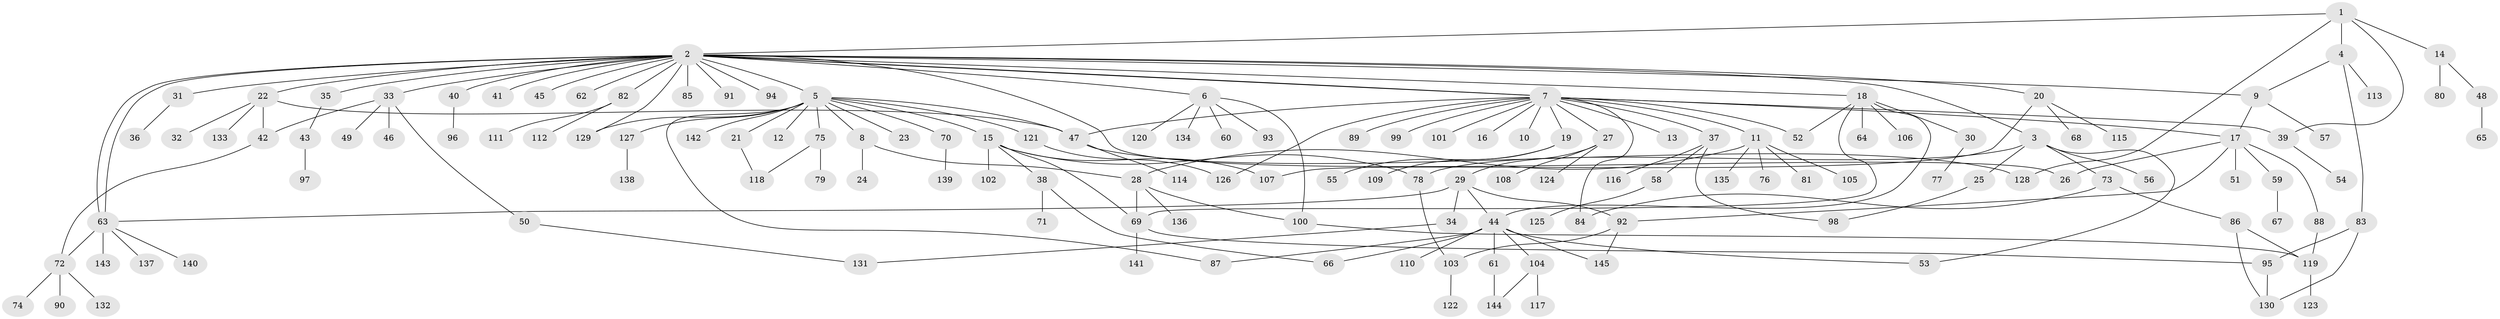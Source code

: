 // coarse degree distribution, {1: 0.7083333333333334, 18: 0.013888888888888888, 2: 0.18055555555555555, 11: 0.013888888888888888, 5: 0.013888888888888888, 20: 0.013888888888888888, 17: 0.013888888888888888, 3: 0.013888888888888888, 9: 0.013888888888888888, 12: 0.013888888888888888}
// Generated by graph-tools (version 1.1) at 2025/50/03/04/25 21:50:56]
// undirected, 145 vertices, 182 edges
graph export_dot {
graph [start="1"]
  node [color=gray90,style=filled];
  1;
  2;
  3;
  4;
  5;
  6;
  7;
  8;
  9;
  10;
  11;
  12;
  13;
  14;
  15;
  16;
  17;
  18;
  19;
  20;
  21;
  22;
  23;
  24;
  25;
  26;
  27;
  28;
  29;
  30;
  31;
  32;
  33;
  34;
  35;
  36;
  37;
  38;
  39;
  40;
  41;
  42;
  43;
  44;
  45;
  46;
  47;
  48;
  49;
  50;
  51;
  52;
  53;
  54;
  55;
  56;
  57;
  58;
  59;
  60;
  61;
  62;
  63;
  64;
  65;
  66;
  67;
  68;
  69;
  70;
  71;
  72;
  73;
  74;
  75;
  76;
  77;
  78;
  79;
  80;
  81;
  82;
  83;
  84;
  85;
  86;
  87;
  88;
  89;
  90;
  91;
  92;
  93;
  94;
  95;
  96;
  97;
  98;
  99;
  100;
  101;
  102;
  103;
  104;
  105;
  106;
  107;
  108;
  109;
  110;
  111;
  112;
  113;
  114;
  115;
  116;
  117;
  118;
  119;
  120;
  121;
  122;
  123;
  124;
  125;
  126;
  127;
  128;
  129;
  130;
  131;
  132;
  133;
  134;
  135;
  136;
  137;
  138;
  139;
  140;
  141;
  142;
  143;
  144;
  145;
  1 -- 2;
  1 -- 4;
  1 -- 14;
  1 -- 39;
  1 -- 128;
  2 -- 3;
  2 -- 5;
  2 -- 6;
  2 -- 7;
  2 -- 7;
  2 -- 9;
  2 -- 18;
  2 -- 20;
  2 -- 22;
  2 -- 26;
  2 -- 31;
  2 -- 33;
  2 -- 35;
  2 -- 40;
  2 -- 41;
  2 -- 45;
  2 -- 62;
  2 -- 63;
  2 -- 63;
  2 -- 82;
  2 -- 85;
  2 -- 91;
  2 -- 94;
  2 -- 129;
  3 -- 25;
  3 -- 53;
  3 -- 56;
  3 -- 73;
  3 -- 78;
  4 -- 9;
  4 -- 83;
  4 -- 113;
  5 -- 8;
  5 -- 12;
  5 -- 15;
  5 -- 21;
  5 -- 23;
  5 -- 47;
  5 -- 70;
  5 -- 75;
  5 -- 87;
  5 -- 121;
  5 -- 127;
  5 -- 129;
  5 -- 142;
  6 -- 60;
  6 -- 93;
  6 -- 100;
  6 -- 120;
  6 -- 134;
  7 -- 10;
  7 -- 11;
  7 -- 13;
  7 -- 16;
  7 -- 17;
  7 -- 19;
  7 -- 27;
  7 -- 37;
  7 -- 39;
  7 -- 47;
  7 -- 52;
  7 -- 84;
  7 -- 89;
  7 -- 99;
  7 -- 101;
  7 -- 126;
  8 -- 24;
  8 -- 28;
  9 -- 17;
  9 -- 57;
  11 -- 28;
  11 -- 76;
  11 -- 81;
  11 -- 105;
  11 -- 135;
  14 -- 48;
  14 -- 80;
  15 -- 38;
  15 -- 69;
  15 -- 78;
  15 -- 102;
  15 -- 107;
  17 -- 26;
  17 -- 51;
  17 -- 59;
  17 -- 88;
  17 -- 92;
  18 -- 30;
  18 -- 44;
  18 -- 52;
  18 -- 64;
  18 -- 69;
  18 -- 106;
  19 -- 55;
  19 -- 109;
  20 -- 68;
  20 -- 107;
  20 -- 115;
  21 -- 118;
  22 -- 32;
  22 -- 42;
  22 -- 47;
  22 -- 133;
  25 -- 98;
  27 -- 29;
  27 -- 108;
  27 -- 124;
  28 -- 69;
  28 -- 100;
  28 -- 136;
  29 -- 34;
  29 -- 44;
  29 -- 63;
  29 -- 92;
  30 -- 77;
  31 -- 36;
  33 -- 42;
  33 -- 46;
  33 -- 49;
  33 -- 50;
  34 -- 131;
  35 -- 43;
  37 -- 58;
  37 -- 98;
  37 -- 116;
  38 -- 66;
  38 -- 71;
  39 -- 54;
  40 -- 96;
  42 -- 72;
  43 -- 97;
  44 -- 53;
  44 -- 61;
  44 -- 66;
  44 -- 87;
  44 -- 104;
  44 -- 110;
  44 -- 145;
  47 -- 114;
  47 -- 128;
  48 -- 65;
  50 -- 131;
  58 -- 125;
  59 -- 67;
  61 -- 144;
  63 -- 72;
  63 -- 137;
  63 -- 140;
  63 -- 143;
  69 -- 95;
  69 -- 141;
  70 -- 139;
  72 -- 74;
  72 -- 90;
  72 -- 132;
  73 -- 84;
  73 -- 86;
  75 -- 79;
  75 -- 118;
  78 -- 103;
  82 -- 111;
  82 -- 112;
  83 -- 95;
  83 -- 130;
  86 -- 119;
  86 -- 130;
  88 -- 119;
  92 -- 103;
  92 -- 145;
  95 -- 130;
  100 -- 119;
  103 -- 122;
  104 -- 117;
  104 -- 144;
  119 -- 123;
  121 -- 126;
  127 -- 138;
}
